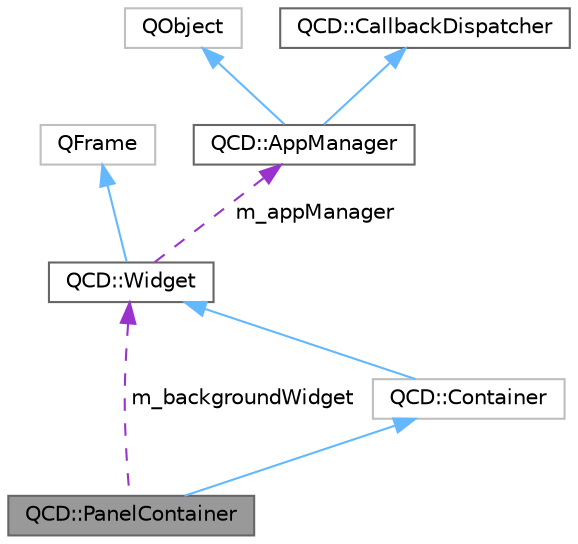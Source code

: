digraph "QCD::PanelContainer"
{
 // LATEX_PDF_SIZE
  bgcolor="transparent";
  edge [fontname=Helvetica,fontsize=10,labelfontname=Helvetica,labelfontsize=10];
  node [fontname=Helvetica,fontsize=10,shape=box,height=0.2,width=0.4];
  Node1 [label="QCD::PanelContainer",height=0.2,width=0.4,color="gray40", fillcolor="grey60", style="filled", fontcolor="black",tooltip=" "];
  Node2 -> Node1 [dir="back",color="steelblue1",style="solid"];
  Node2 [label="QCD::Container",height=0.2,width=0.4,color="grey75", fillcolor="white", style="filled",URL="$classQCD_1_1Container.html",tooltip=" "];
  Node3 -> Node2 [dir="back",color="steelblue1",style="solid"];
  Node3 [label="QCD::Widget",height=0.2,width=0.4,color="gray40", fillcolor="white", style="filled",URL="$classQCD_1_1Widget.html",tooltip="Base class for all QCD custom widget."];
  Node4 -> Node3 [dir="back",color="steelblue1",style="solid"];
  Node4 [label="QFrame",height=0.2,width=0.4,color="grey75", fillcolor="white", style="filled",tooltip=" "];
  Node5 -> Node3 [dir="back",color="darkorchid3",style="dashed",label=" m_appManager" ];
  Node5 [label="QCD::AppManager",height=0.2,width=0.4,color="gray40", fillcolor="white", style="filled",URL="$classQCD_1_1AppManager.html",tooltip="Handles coordination and data tunneling across application."];
  Node6 -> Node5 [dir="back",color="steelblue1",style="solid"];
  Node6 [label="QObject",height=0.2,width=0.4,color="grey75", fillcolor="white", style="filled",tooltip=" "];
  Node7 -> Node5 [dir="back",color="steelblue1",style="solid"];
  Node7 [label="QCD::CallbackDispatcher",height=0.2,width=0.4,color="gray40", fillcolor="white", style="filled",URL="$classQCD_1_1CallbackDispatcher.html",tooltip="CallbackDispatcher provides a module to register and trigger callbacks based on string identifiers."];
  Node3 -> Node1 [dir="back",color="darkorchid3",style="dashed",label=" m_backgroundWidget" ];
}
